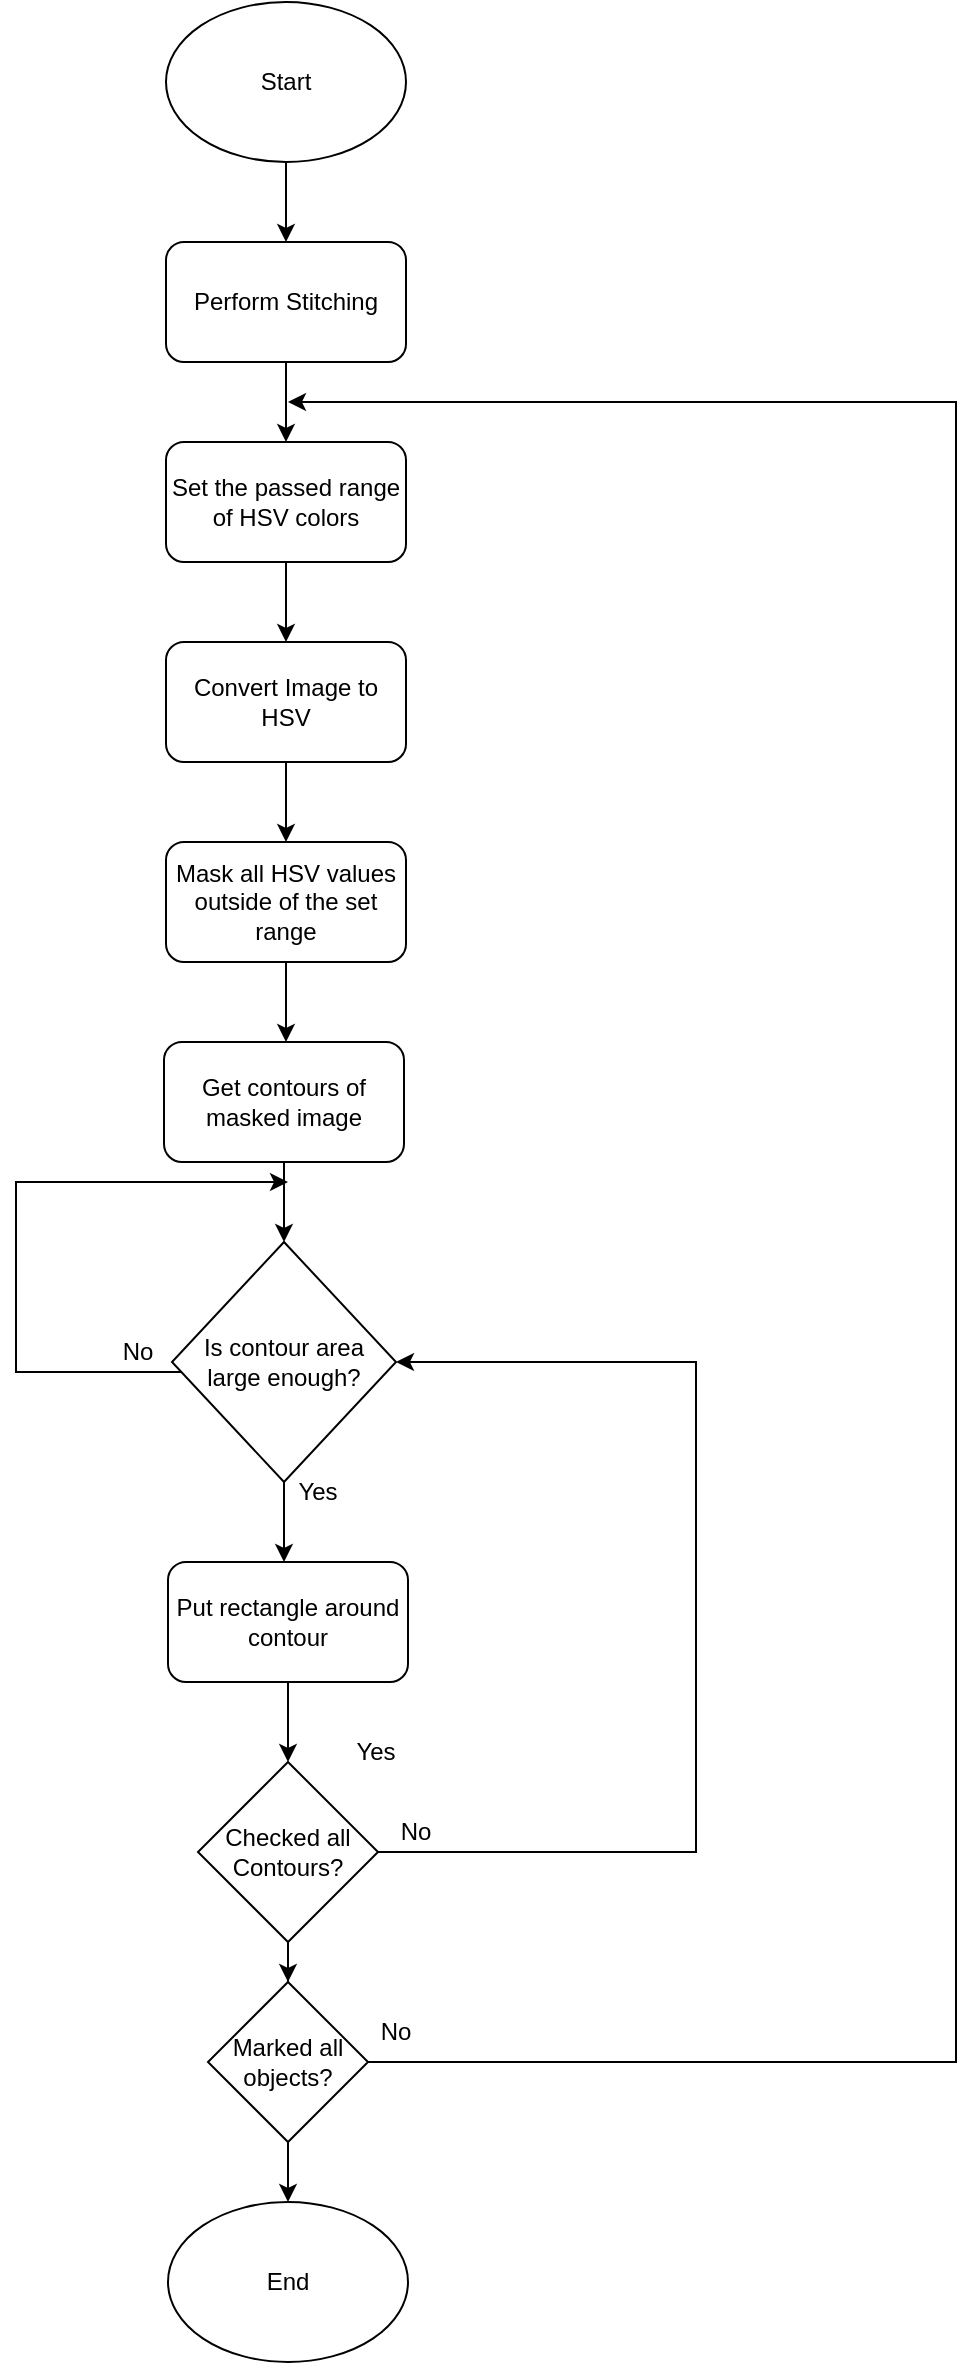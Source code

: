 <mxfile version="20.2.3" type="device"><diagram id="q5SaBjI6bjYhL0aAlwuk" name="Page-1"><mxGraphModel dx="2076" dy="1282" grid="1" gridSize="10" guides="1" tooltips="1" connect="1" arrows="1" fold="1" page="1" pageScale="1" pageWidth="850" pageHeight="1100" math="0" shadow="0"><root><mxCell id="0"/><mxCell id="1" parent="0"/><mxCell id="mFYjoA_b2Oo7lXsVYWV--3" value="" style="edgeStyle=orthogonalEdgeStyle;rounded=0;orthogonalLoop=1;jettySize=auto;html=1;" edge="1" parent="1" source="mFYjoA_b2Oo7lXsVYWV--1" target="mFYjoA_b2Oo7lXsVYWV--2"><mxGeometry relative="1" as="geometry"/></mxCell><mxCell id="mFYjoA_b2Oo7lXsVYWV--1" value="Start" style="ellipse;whiteSpace=wrap;html=1;" vertex="1" parent="1"><mxGeometry x="365" y="70" width="120" height="80" as="geometry"/></mxCell><mxCell id="mFYjoA_b2Oo7lXsVYWV--5" value="" style="edgeStyle=orthogonalEdgeStyle;rounded=0;orthogonalLoop=1;jettySize=auto;html=1;" edge="1" parent="1" source="mFYjoA_b2Oo7lXsVYWV--2" target="mFYjoA_b2Oo7lXsVYWV--4"><mxGeometry relative="1" as="geometry"/></mxCell><mxCell id="mFYjoA_b2Oo7lXsVYWV--2" value="Perform Stitching" style="rounded=1;whiteSpace=wrap;html=1;" vertex="1" parent="1"><mxGeometry x="365" y="190" width="120" height="60" as="geometry"/></mxCell><mxCell id="mFYjoA_b2Oo7lXsVYWV--7" value="" style="edgeStyle=orthogonalEdgeStyle;rounded=0;orthogonalLoop=1;jettySize=auto;html=1;" edge="1" parent="1" source="mFYjoA_b2Oo7lXsVYWV--4" target="mFYjoA_b2Oo7lXsVYWV--6"><mxGeometry relative="1" as="geometry"/></mxCell><mxCell id="mFYjoA_b2Oo7lXsVYWV--4" value="Set the passed range of HSV colors" style="rounded=1;whiteSpace=wrap;html=1;" vertex="1" parent="1"><mxGeometry x="365" y="290" width="120" height="60" as="geometry"/></mxCell><mxCell id="mFYjoA_b2Oo7lXsVYWV--9" value="" style="edgeStyle=orthogonalEdgeStyle;rounded=0;orthogonalLoop=1;jettySize=auto;html=1;" edge="1" parent="1" source="mFYjoA_b2Oo7lXsVYWV--6" target="mFYjoA_b2Oo7lXsVYWV--8"><mxGeometry relative="1" as="geometry"/></mxCell><mxCell id="mFYjoA_b2Oo7lXsVYWV--6" value="Convert Image to HSV" style="rounded=1;whiteSpace=wrap;html=1;" vertex="1" parent="1"><mxGeometry x="365" y="390" width="120" height="60" as="geometry"/></mxCell><mxCell id="mFYjoA_b2Oo7lXsVYWV--11" value="" style="edgeStyle=orthogonalEdgeStyle;rounded=0;orthogonalLoop=1;jettySize=auto;html=1;" edge="1" parent="1" source="mFYjoA_b2Oo7lXsVYWV--8"><mxGeometry relative="1" as="geometry"><mxPoint x="425" y="590" as="targetPoint"/></mxGeometry></mxCell><mxCell id="mFYjoA_b2Oo7lXsVYWV--8" value="Mask all HSV values outside of the set range" style="rounded=1;whiteSpace=wrap;html=1;" vertex="1" parent="1"><mxGeometry x="365" y="490" width="120" height="60" as="geometry"/></mxCell><mxCell id="mFYjoA_b2Oo7lXsVYWV--16" style="edgeStyle=orthogonalEdgeStyle;rounded=0;orthogonalLoop=1;jettySize=auto;html=1;" edge="1" parent="1" source="mFYjoA_b2Oo7lXsVYWV--12"><mxGeometry relative="1" as="geometry"><mxPoint x="426" y="660" as="targetPoint"/><Array as="points"><mxPoint x="290" y="755"/><mxPoint x="290" y="660"/></Array></mxGeometry></mxCell><mxCell id="mFYjoA_b2Oo7lXsVYWV--18" value="" style="edgeStyle=orthogonalEdgeStyle;rounded=0;orthogonalLoop=1;jettySize=auto;html=1;" edge="1" parent="1" source="mFYjoA_b2Oo7lXsVYWV--12" target="mFYjoA_b2Oo7lXsVYWV--17"><mxGeometry relative="1" as="geometry"><Array as="points"><mxPoint x="424" y="840"/><mxPoint x="424" y="840"/></Array></mxGeometry></mxCell><mxCell id="mFYjoA_b2Oo7lXsVYWV--12" value="Is contour area &lt;br&gt;large enough?" style="rhombus;whiteSpace=wrap;html=1;" vertex="1" parent="1"><mxGeometry x="368" y="690" width="112" height="120" as="geometry"/></mxCell><mxCell id="mFYjoA_b2Oo7lXsVYWV--14" value="" style="edgeStyle=orthogonalEdgeStyle;rounded=0;orthogonalLoop=1;jettySize=auto;html=1;" edge="1" parent="1" source="mFYjoA_b2Oo7lXsVYWV--13" target="mFYjoA_b2Oo7lXsVYWV--12"><mxGeometry relative="1" as="geometry"/></mxCell><mxCell id="mFYjoA_b2Oo7lXsVYWV--13" value="Get contours of masked image" style="rounded=1;whiteSpace=wrap;html=1;" vertex="1" parent="1"><mxGeometry x="364" y="590" width="120" height="60" as="geometry"/></mxCell><mxCell id="mFYjoA_b2Oo7lXsVYWV--20" value="" style="edgeStyle=orthogonalEdgeStyle;rounded=0;orthogonalLoop=1;jettySize=auto;html=1;" edge="1" parent="1" source="mFYjoA_b2Oo7lXsVYWV--17" target="mFYjoA_b2Oo7lXsVYWV--19"><mxGeometry relative="1" as="geometry"/></mxCell><mxCell id="mFYjoA_b2Oo7lXsVYWV--17" value="Put rectangle around contour" style="rounded=1;whiteSpace=wrap;html=1;" vertex="1" parent="1"><mxGeometry x="366" y="850" width="120" height="60" as="geometry"/></mxCell><mxCell id="mFYjoA_b2Oo7lXsVYWV--21" style="edgeStyle=orthogonalEdgeStyle;rounded=0;orthogonalLoop=1;jettySize=auto;html=1;entryX=1;entryY=0.5;entryDx=0;entryDy=0;" edge="1" parent="1" source="mFYjoA_b2Oo7lXsVYWV--19" target="mFYjoA_b2Oo7lXsVYWV--12"><mxGeometry relative="1" as="geometry"><mxPoint x="580" y="740" as="targetPoint"/><Array as="points"><mxPoint x="630" y="995"/><mxPoint x="630" y="750"/><mxPoint x="483" y="750"/></Array></mxGeometry></mxCell><mxCell id="mFYjoA_b2Oo7lXsVYWV--27" value="" style="edgeStyle=orthogonalEdgeStyle;rounded=0;orthogonalLoop=1;jettySize=auto;html=1;" edge="1" parent="1" source="mFYjoA_b2Oo7lXsVYWV--19" target="mFYjoA_b2Oo7lXsVYWV--26"><mxGeometry relative="1" as="geometry"/></mxCell><mxCell id="mFYjoA_b2Oo7lXsVYWV--19" value="Checked all Contours?" style="rhombus;whiteSpace=wrap;html=1;" vertex="1" parent="1"><mxGeometry x="381" y="950" width="90" height="90" as="geometry"/></mxCell><mxCell id="mFYjoA_b2Oo7lXsVYWV--22" value="No" style="text;html=1;strokeColor=none;fillColor=none;align=center;verticalAlign=middle;whiteSpace=wrap;rounded=0;" vertex="1" parent="1"><mxGeometry x="460" y="970" width="60" height="30" as="geometry"/></mxCell><mxCell id="mFYjoA_b2Oo7lXsVYWV--23" value="Yes" style="text;html=1;strokeColor=none;fillColor=none;align=center;verticalAlign=middle;whiteSpace=wrap;rounded=0;" vertex="1" parent="1"><mxGeometry x="411" y="800" width="60" height="30" as="geometry"/></mxCell><mxCell id="mFYjoA_b2Oo7lXsVYWV--24" value="No" style="text;html=1;strokeColor=none;fillColor=none;align=center;verticalAlign=middle;whiteSpace=wrap;rounded=0;" vertex="1" parent="1"><mxGeometry x="321" y="730" width="60" height="30" as="geometry"/></mxCell><mxCell id="mFYjoA_b2Oo7lXsVYWV--25" value="Yes" style="text;html=1;strokeColor=none;fillColor=none;align=center;verticalAlign=middle;whiteSpace=wrap;rounded=0;" vertex="1" parent="1"><mxGeometry x="440" y="930" width="60" height="30" as="geometry"/></mxCell><mxCell id="mFYjoA_b2Oo7lXsVYWV--28" style="edgeStyle=orthogonalEdgeStyle;rounded=0;orthogonalLoop=1;jettySize=auto;html=1;" edge="1" parent="1" source="mFYjoA_b2Oo7lXsVYWV--26"><mxGeometry relative="1" as="geometry"><mxPoint x="426" y="270" as="targetPoint"/><Array as="points"><mxPoint x="760" y="1100"/><mxPoint x="760" y="270"/><mxPoint x="720" y="270"/></Array></mxGeometry></mxCell><mxCell id="mFYjoA_b2Oo7lXsVYWV--31" value="" style="edgeStyle=orthogonalEdgeStyle;rounded=0;orthogonalLoop=1;jettySize=auto;html=1;" edge="1" parent="1" source="mFYjoA_b2Oo7lXsVYWV--26" target="mFYjoA_b2Oo7lXsVYWV--30"><mxGeometry relative="1" as="geometry"/></mxCell><mxCell id="mFYjoA_b2Oo7lXsVYWV--26" value="Marked all objects?" style="rhombus;whiteSpace=wrap;html=1;" vertex="1" parent="1"><mxGeometry x="386" y="1060" width="80" height="80" as="geometry"/></mxCell><mxCell id="mFYjoA_b2Oo7lXsVYWV--29" value="No" style="text;html=1;strokeColor=none;fillColor=none;align=center;verticalAlign=middle;whiteSpace=wrap;rounded=0;" vertex="1" parent="1"><mxGeometry x="450" y="1070" width="60" height="30" as="geometry"/></mxCell><mxCell id="mFYjoA_b2Oo7lXsVYWV--30" value="End" style="ellipse;whiteSpace=wrap;html=1;" vertex="1" parent="1"><mxGeometry x="366" y="1170" width="120" height="80" as="geometry"/></mxCell></root></mxGraphModel></diagram></mxfile>